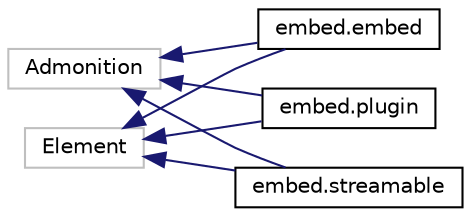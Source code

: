 digraph "Graphical Class Hierarchy"
{
  edge [fontname="Helvetica",fontsize="10",labelfontname="Helvetica",labelfontsize="10"];
  node [fontname="Helvetica",fontsize="10",shape=record];
  rankdir="LR";
  Node1 [label="Admonition",height=0.2,width=0.4,color="grey75", fillcolor="white", style="filled"];
  Node1 -> Node2 [dir="back",color="midnightblue",fontsize="10",style="solid",fontname="Helvetica"];
  Node2 [label="embed.embed",height=0.2,width=0.4,color="black", fillcolor="white", style="filled",URL="$classembed_1_1embed.html"];
  Node1 -> Node3 [dir="back",color="midnightblue",fontsize="10",style="solid",fontname="Helvetica"];
  Node3 [label="embed.plugin",height=0.2,width=0.4,color="black", fillcolor="white", style="filled",URL="$classembed_1_1plugin.html"];
  Node1 -> Node4 [dir="back",color="midnightblue",fontsize="10",style="solid",fontname="Helvetica"];
  Node4 [label="embed.streamable",height=0.2,width=0.4,color="black", fillcolor="white", style="filled",URL="$classembed_1_1streamable.html"];
  Node5 [label="Element",height=0.2,width=0.4,color="grey75", fillcolor="white", style="filled"];
  Node5 -> Node2 [dir="back",color="midnightblue",fontsize="10",style="solid",fontname="Helvetica"];
  Node5 -> Node3 [dir="back",color="midnightblue",fontsize="10",style="solid",fontname="Helvetica"];
  Node5 -> Node4 [dir="back",color="midnightblue",fontsize="10",style="solid",fontname="Helvetica"];
}

